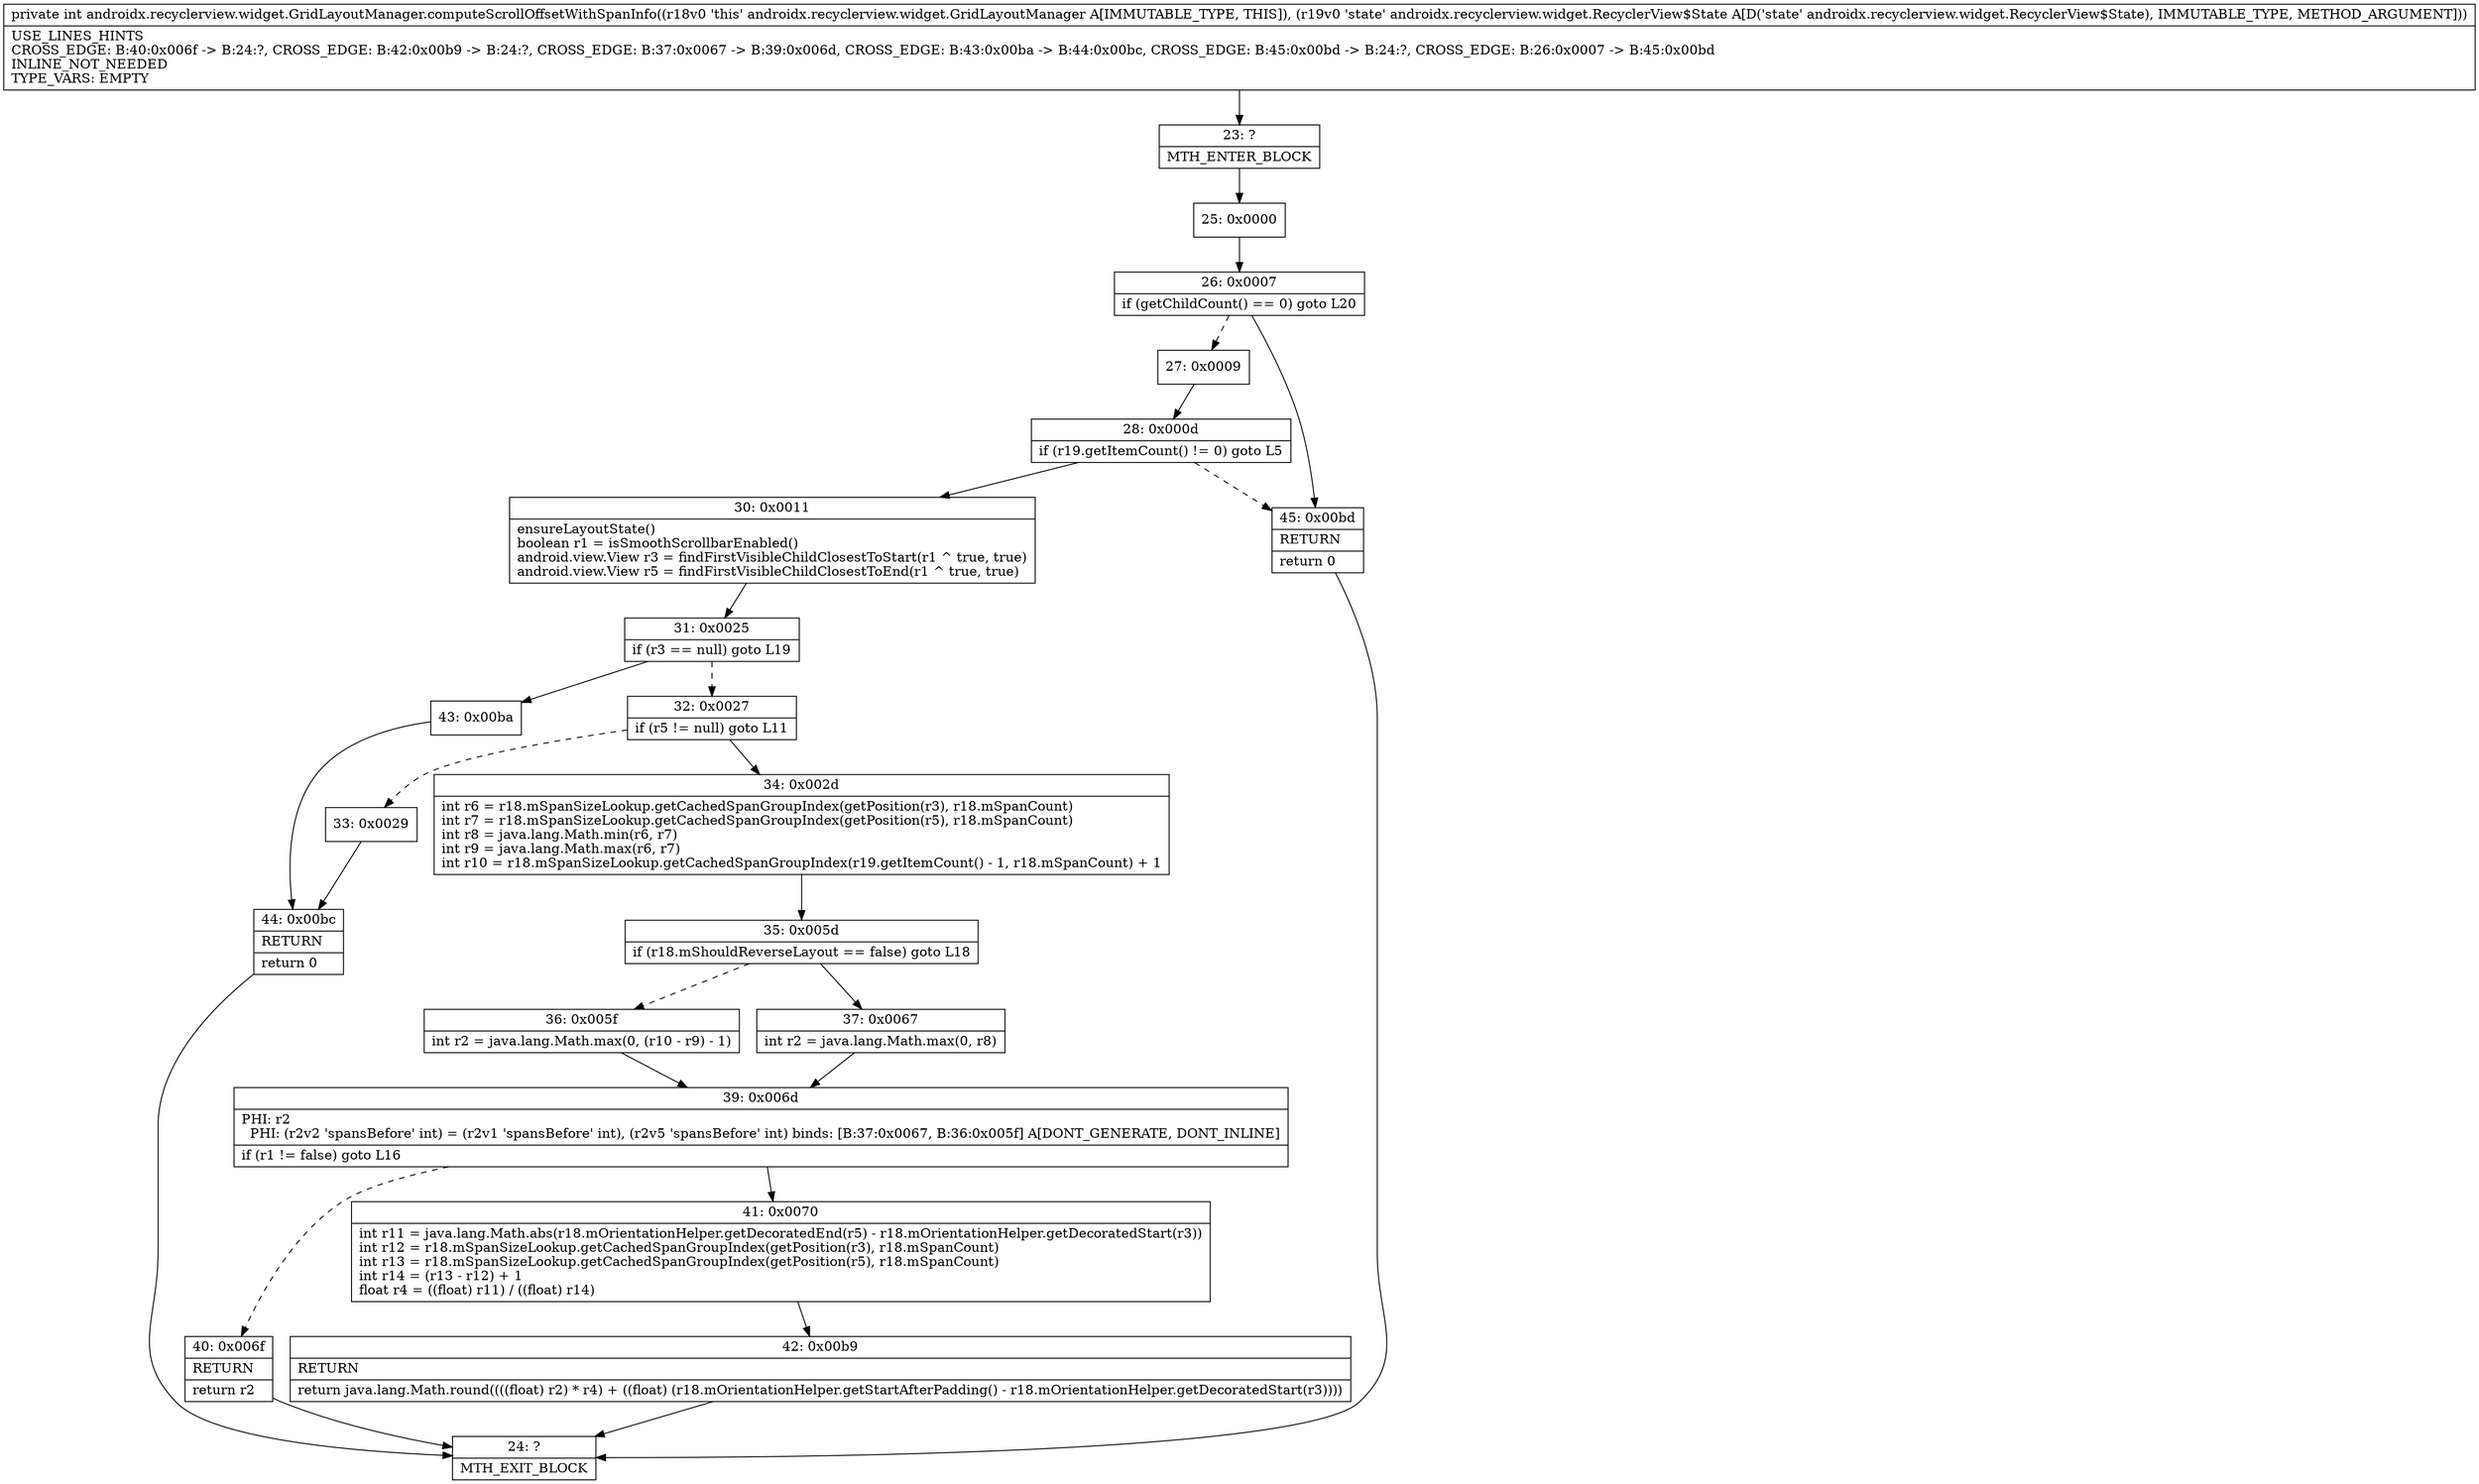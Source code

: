 digraph "CFG forandroidx.recyclerview.widget.GridLayoutManager.computeScrollOffsetWithSpanInfo(Landroidx\/recyclerview\/widget\/RecyclerView$State;)I" {
Node_23 [shape=record,label="{23\:\ ?|MTH_ENTER_BLOCK\l}"];
Node_25 [shape=record,label="{25\:\ 0x0000}"];
Node_26 [shape=record,label="{26\:\ 0x0007|if (getChildCount() == 0) goto L20\l}"];
Node_27 [shape=record,label="{27\:\ 0x0009}"];
Node_28 [shape=record,label="{28\:\ 0x000d|if (r19.getItemCount() != 0) goto L5\l}"];
Node_30 [shape=record,label="{30\:\ 0x0011|ensureLayoutState()\lboolean r1 = isSmoothScrollbarEnabled()\landroid.view.View r3 = findFirstVisibleChildClosestToStart(r1 ^ true, true)\landroid.view.View r5 = findFirstVisibleChildClosestToEnd(r1 ^ true, true)\l}"];
Node_31 [shape=record,label="{31\:\ 0x0025|if (r3 == null) goto L19\l}"];
Node_32 [shape=record,label="{32\:\ 0x0027|if (r5 != null) goto L11\l}"];
Node_33 [shape=record,label="{33\:\ 0x0029}"];
Node_44 [shape=record,label="{44\:\ 0x00bc|RETURN\l|return 0\l}"];
Node_24 [shape=record,label="{24\:\ ?|MTH_EXIT_BLOCK\l}"];
Node_34 [shape=record,label="{34\:\ 0x002d|int r6 = r18.mSpanSizeLookup.getCachedSpanGroupIndex(getPosition(r3), r18.mSpanCount)\lint r7 = r18.mSpanSizeLookup.getCachedSpanGroupIndex(getPosition(r5), r18.mSpanCount)\lint r8 = java.lang.Math.min(r6, r7)\lint r9 = java.lang.Math.max(r6, r7)\lint r10 = r18.mSpanSizeLookup.getCachedSpanGroupIndex(r19.getItemCount() \- 1, r18.mSpanCount) + 1\l}"];
Node_35 [shape=record,label="{35\:\ 0x005d|if (r18.mShouldReverseLayout == false) goto L18\l}"];
Node_36 [shape=record,label="{36\:\ 0x005f|int r2 = java.lang.Math.max(0, (r10 \- r9) \- 1)\l}"];
Node_39 [shape=record,label="{39\:\ 0x006d|PHI: r2 \l  PHI: (r2v2 'spansBefore' int) = (r2v1 'spansBefore' int), (r2v5 'spansBefore' int) binds: [B:37:0x0067, B:36:0x005f] A[DONT_GENERATE, DONT_INLINE]\l|if (r1 != false) goto L16\l}"];
Node_40 [shape=record,label="{40\:\ 0x006f|RETURN\l|return r2\l}"];
Node_41 [shape=record,label="{41\:\ 0x0070|int r11 = java.lang.Math.abs(r18.mOrientationHelper.getDecoratedEnd(r5) \- r18.mOrientationHelper.getDecoratedStart(r3))\lint r12 = r18.mSpanSizeLookup.getCachedSpanGroupIndex(getPosition(r3), r18.mSpanCount)\lint r13 = r18.mSpanSizeLookup.getCachedSpanGroupIndex(getPosition(r5), r18.mSpanCount)\lint r14 = (r13 \- r12) + 1\lfloat r4 = ((float) r11) \/ ((float) r14)\l}"];
Node_42 [shape=record,label="{42\:\ 0x00b9|RETURN\l|return java.lang.Math.round((((float) r2) * r4) + ((float) (r18.mOrientationHelper.getStartAfterPadding() \- r18.mOrientationHelper.getDecoratedStart(r3))))\l}"];
Node_37 [shape=record,label="{37\:\ 0x0067|int r2 = java.lang.Math.max(0, r8)\l}"];
Node_43 [shape=record,label="{43\:\ 0x00ba}"];
Node_45 [shape=record,label="{45\:\ 0x00bd|RETURN\l|return 0\l}"];
MethodNode[shape=record,label="{private int androidx.recyclerview.widget.GridLayoutManager.computeScrollOffsetWithSpanInfo((r18v0 'this' androidx.recyclerview.widget.GridLayoutManager A[IMMUTABLE_TYPE, THIS]), (r19v0 'state' androidx.recyclerview.widget.RecyclerView$State A[D('state' androidx.recyclerview.widget.RecyclerView$State), IMMUTABLE_TYPE, METHOD_ARGUMENT]))  | USE_LINES_HINTS\lCROSS_EDGE: B:40:0x006f \-\> B:24:?, CROSS_EDGE: B:42:0x00b9 \-\> B:24:?, CROSS_EDGE: B:37:0x0067 \-\> B:39:0x006d, CROSS_EDGE: B:43:0x00ba \-\> B:44:0x00bc, CROSS_EDGE: B:45:0x00bd \-\> B:24:?, CROSS_EDGE: B:26:0x0007 \-\> B:45:0x00bd\lINLINE_NOT_NEEDED\lTYPE_VARS: EMPTY\l}"];
MethodNode -> Node_23;Node_23 -> Node_25;
Node_25 -> Node_26;
Node_26 -> Node_27[style=dashed];
Node_26 -> Node_45;
Node_27 -> Node_28;
Node_28 -> Node_30;
Node_28 -> Node_45[style=dashed];
Node_30 -> Node_31;
Node_31 -> Node_32[style=dashed];
Node_31 -> Node_43;
Node_32 -> Node_33[style=dashed];
Node_32 -> Node_34;
Node_33 -> Node_44;
Node_44 -> Node_24;
Node_34 -> Node_35;
Node_35 -> Node_36[style=dashed];
Node_35 -> Node_37;
Node_36 -> Node_39;
Node_39 -> Node_40[style=dashed];
Node_39 -> Node_41;
Node_40 -> Node_24;
Node_41 -> Node_42;
Node_42 -> Node_24;
Node_37 -> Node_39;
Node_43 -> Node_44;
Node_45 -> Node_24;
}

